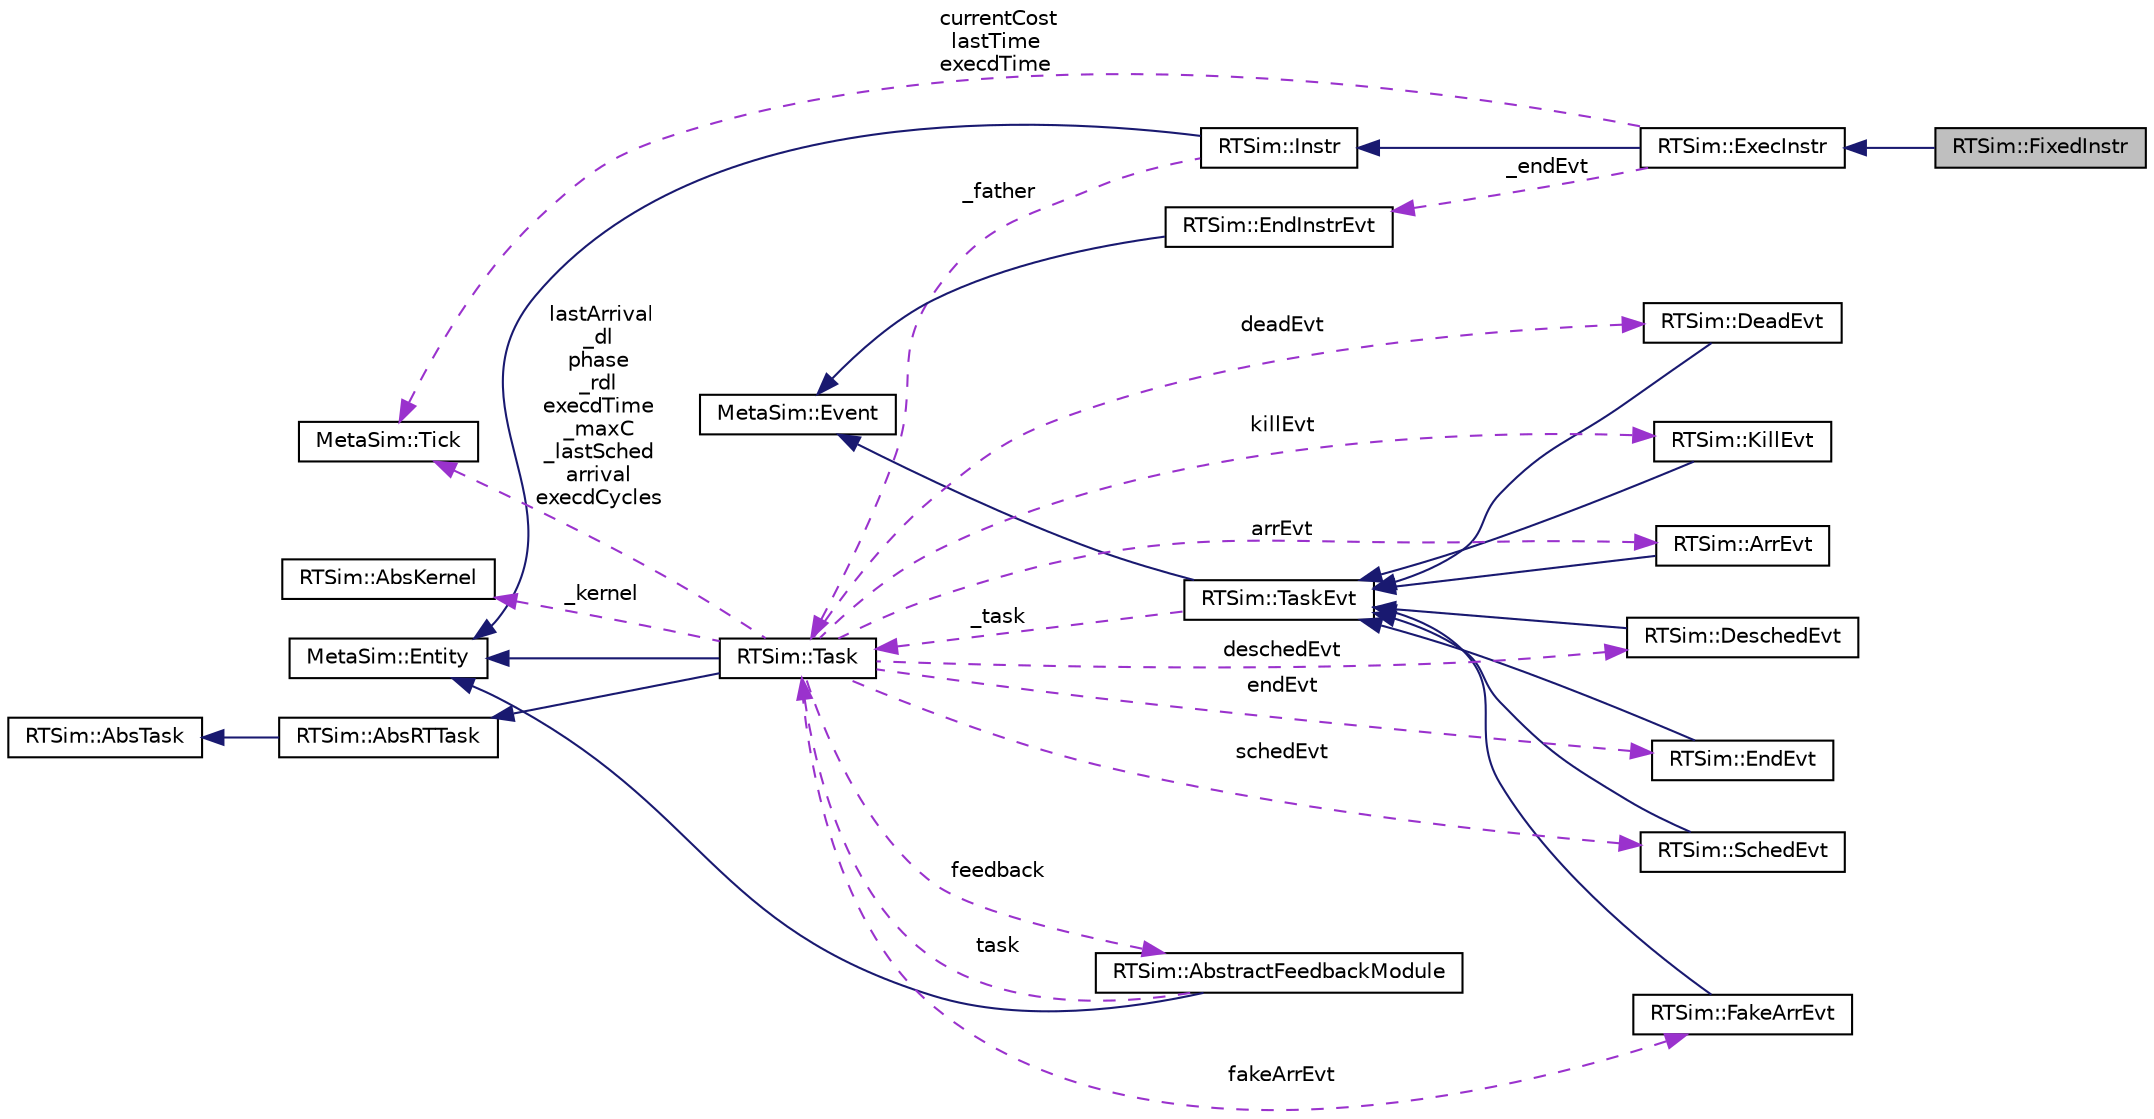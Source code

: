 digraph "RTSim::FixedInstr"
{
  edge [fontname="Helvetica",fontsize="10",labelfontname="Helvetica",labelfontsize="10"];
  node [fontname="Helvetica",fontsize="10",shape=record];
  rankdir="LR";
  Node4 [label="RTSim::FixedInstr",height=0.2,width=0.4,color="black", fillcolor="grey75", style="filled", fontcolor="black"];
  Node5 -> Node4 [dir="back",color="midnightblue",fontsize="10",style="solid",fontname="Helvetica"];
  Node5 [label="RTSim::ExecInstr",height=0.2,width=0.4,color="black", fillcolor="white", style="filled",URL="$classRTSim_1_1ExecInstr.html"];
  Node6 -> Node5 [dir="back",color="midnightblue",fontsize="10",style="solid",fontname="Helvetica"];
  Node6 [label="RTSim::Instr",height=0.2,width=0.4,color="black", fillcolor="white", style="filled",URL="$classRTSim_1_1Instr.html"];
  Node7 -> Node6 [dir="back",color="midnightblue",fontsize="10",style="solid",fontname="Helvetica"];
  Node7 [label="MetaSim::Entity",height=0.2,width=0.4,color="black", fillcolor="white", style="filled",URL="$classMetaSim_1_1Entity.html"];
  Node8 -> Node6 [dir="back",color="darkorchid3",fontsize="10",style="dashed",label=" _father" ,fontname="Helvetica"];
  Node8 [label="RTSim::Task",height=0.2,width=0.4,color="black", fillcolor="white", style="filled",URL="$classRTSim_1_1Task.html"];
  Node7 -> Node8 [dir="back",color="midnightblue",fontsize="10",style="solid",fontname="Helvetica"];
  Node9 -> Node8 [dir="back",color="midnightblue",fontsize="10",style="solid",fontname="Helvetica"];
  Node9 [label="RTSim::AbsRTTask",height=0.2,width=0.4,color="black", fillcolor="white", style="filled",URL="$classRTSim_1_1AbsRTTask.html"];
  Node10 -> Node9 [dir="back",color="midnightblue",fontsize="10",style="solid",fontname="Helvetica"];
  Node10 [label="RTSim::AbsTask",height=0.2,width=0.4,color="black", fillcolor="white", style="filled",URL="$classRTSim_1_1AbsTask.html"];
  Node11 -> Node8 [dir="back",color="darkorchid3",fontsize="10",style="dashed",label=" fakeArrEvt" ,fontname="Helvetica"];
  Node11 [label="RTSim::FakeArrEvt",height=0.2,width=0.4,color="black", fillcolor="white", style="filled",URL="$classRTSim_1_1FakeArrEvt.html"];
  Node12 -> Node11 [dir="back",color="midnightblue",fontsize="10",style="solid",fontname="Helvetica"];
  Node12 [label="RTSim::TaskEvt",height=0.2,width=0.4,color="black", fillcolor="white", style="filled",URL="$classRTSim_1_1TaskEvt.html"];
  Node13 -> Node12 [dir="back",color="midnightblue",fontsize="10",style="solid",fontname="Helvetica"];
  Node13 [label="MetaSim::Event",height=0.2,width=0.4,color="black", fillcolor="white", style="filled",URL="$classMetaSim_1_1Event.html"];
  Node8 -> Node12 [dir="back",color="darkorchid3",fontsize="10",style="dashed",label=" _task" ,fontname="Helvetica"];
  Node14 -> Node8 [dir="back",color="darkorchid3",fontsize="10",style="dashed",label=" deschedEvt" ,fontname="Helvetica"];
  Node14 [label="RTSim::DeschedEvt",height=0.2,width=0.4,color="black", fillcolor="white", style="filled",URL="$classRTSim_1_1DeschedEvt.html"];
  Node12 -> Node14 [dir="back",color="midnightblue",fontsize="10",style="solid",fontname="Helvetica"];
  Node15 -> Node8 [dir="back",color="darkorchid3",fontsize="10",style="dashed",label=" deadEvt" ,fontname="Helvetica"];
  Node15 [label="RTSim::DeadEvt",height=0.2,width=0.4,color="black", fillcolor="white", style="filled",URL="$classRTSim_1_1DeadEvt.html"];
  Node12 -> Node15 [dir="back",color="midnightblue",fontsize="10",style="solid",fontname="Helvetica"];
  Node16 -> Node8 [dir="back",color="darkorchid3",fontsize="10",style="dashed",label=" killEvt" ,fontname="Helvetica"];
  Node16 [label="RTSim::KillEvt",height=0.2,width=0.4,color="black", fillcolor="white", style="filled",URL="$classRTSim_1_1KillEvt.html"];
  Node12 -> Node16 [dir="back",color="midnightblue",fontsize="10",style="solid",fontname="Helvetica"];
  Node17 -> Node8 [dir="back",color="darkorchid3",fontsize="10",style="dashed",label=" endEvt" ,fontname="Helvetica"];
  Node17 [label="RTSim::EndEvt",height=0.2,width=0.4,color="black", fillcolor="white", style="filled",URL="$classRTSim_1_1EndEvt.html"];
  Node12 -> Node17 [dir="back",color="midnightblue",fontsize="10",style="solid",fontname="Helvetica"];
  Node18 -> Node8 [dir="back",color="darkorchid3",fontsize="10",style="dashed",label=" _kernel" ,fontname="Helvetica"];
  Node18 [label="RTSim::AbsKernel",height=0.2,width=0.4,color="black", fillcolor="white", style="filled",URL="$classRTSim_1_1AbsKernel.html"];
  Node19 -> Node8 [dir="back",color="darkorchid3",fontsize="10",style="dashed",label=" lastArrival\n_dl\nphase\n_rdl\nexecdTime\n_maxC\n_lastSched\narrival\nexecdCycles" ,fontname="Helvetica"];
  Node19 [label="MetaSim::Tick",height=0.2,width=0.4,color="black", fillcolor="white", style="filled",URL="$classMetaSim_1_1Tick.html"];
  Node20 -> Node8 [dir="back",color="darkorchid3",fontsize="10",style="dashed",label=" schedEvt" ,fontname="Helvetica"];
  Node20 [label="RTSim::SchedEvt",height=0.2,width=0.4,color="black", fillcolor="white", style="filled",URL="$classRTSim_1_1SchedEvt.html"];
  Node12 -> Node20 [dir="back",color="midnightblue",fontsize="10",style="solid",fontname="Helvetica"];
  Node21 -> Node8 [dir="back",color="darkorchid3",fontsize="10",style="dashed",label=" feedback" ,fontname="Helvetica"];
  Node21 [label="RTSim::AbstractFeedbackModule",height=0.2,width=0.4,color="black", fillcolor="white", style="filled",URL="$classRTSim_1_1AbstractFeedbackModule.html"];
  Node7 -> Node21 [dir="back",color="midnightblue",fontsize="10",style="solid",fontname="Helvetica"];
  Node8 -> Node21 [dir="back",color="darkorchid3",fontsize="10",style="dashed",label=" task" ,fontname="Helvetica"];
  Node22 -> Node8 [dir="back",color="darkorchid3",fontsize="10",style="dashed",label=" arrEvt" ,fontname="Helvetica"];
  Node22 [label="RTSim::ArrEvt",height=0.2,width=0.4,color="black", fillcolor="white", style="filled",URL="$classRTSim_1_1ArrEvt.html"];
  Node12 -> Node22 [dir="back",color="midnightblue",fontsize="10",style="solid",fontname="Helvetica"];
  Node23 -> Node5 [dir="back",color="darkorchid3",fontsize="10",style="dashed",label=" _endEvt" ,fontname="Helvetica"];
  Node23 [label="RTSim::EndInstrEvt",height=0.2,width=0.4,color="black", fillcolor="white", style="filled",URL="$classRTSim_1_1EndInstrEvt.html"];
  Node13 -> Node23 [dir="back",color="midnightblue",fontsize="10",style="solid",fontname="Helvetica"];
  Node19 -> Node5 [dir="back",color="darkorchid3",fontsize="10",style="dashed",label=" currentCost\nlastTime\nexecdTime" ,fontname="Helvetica"];
}
